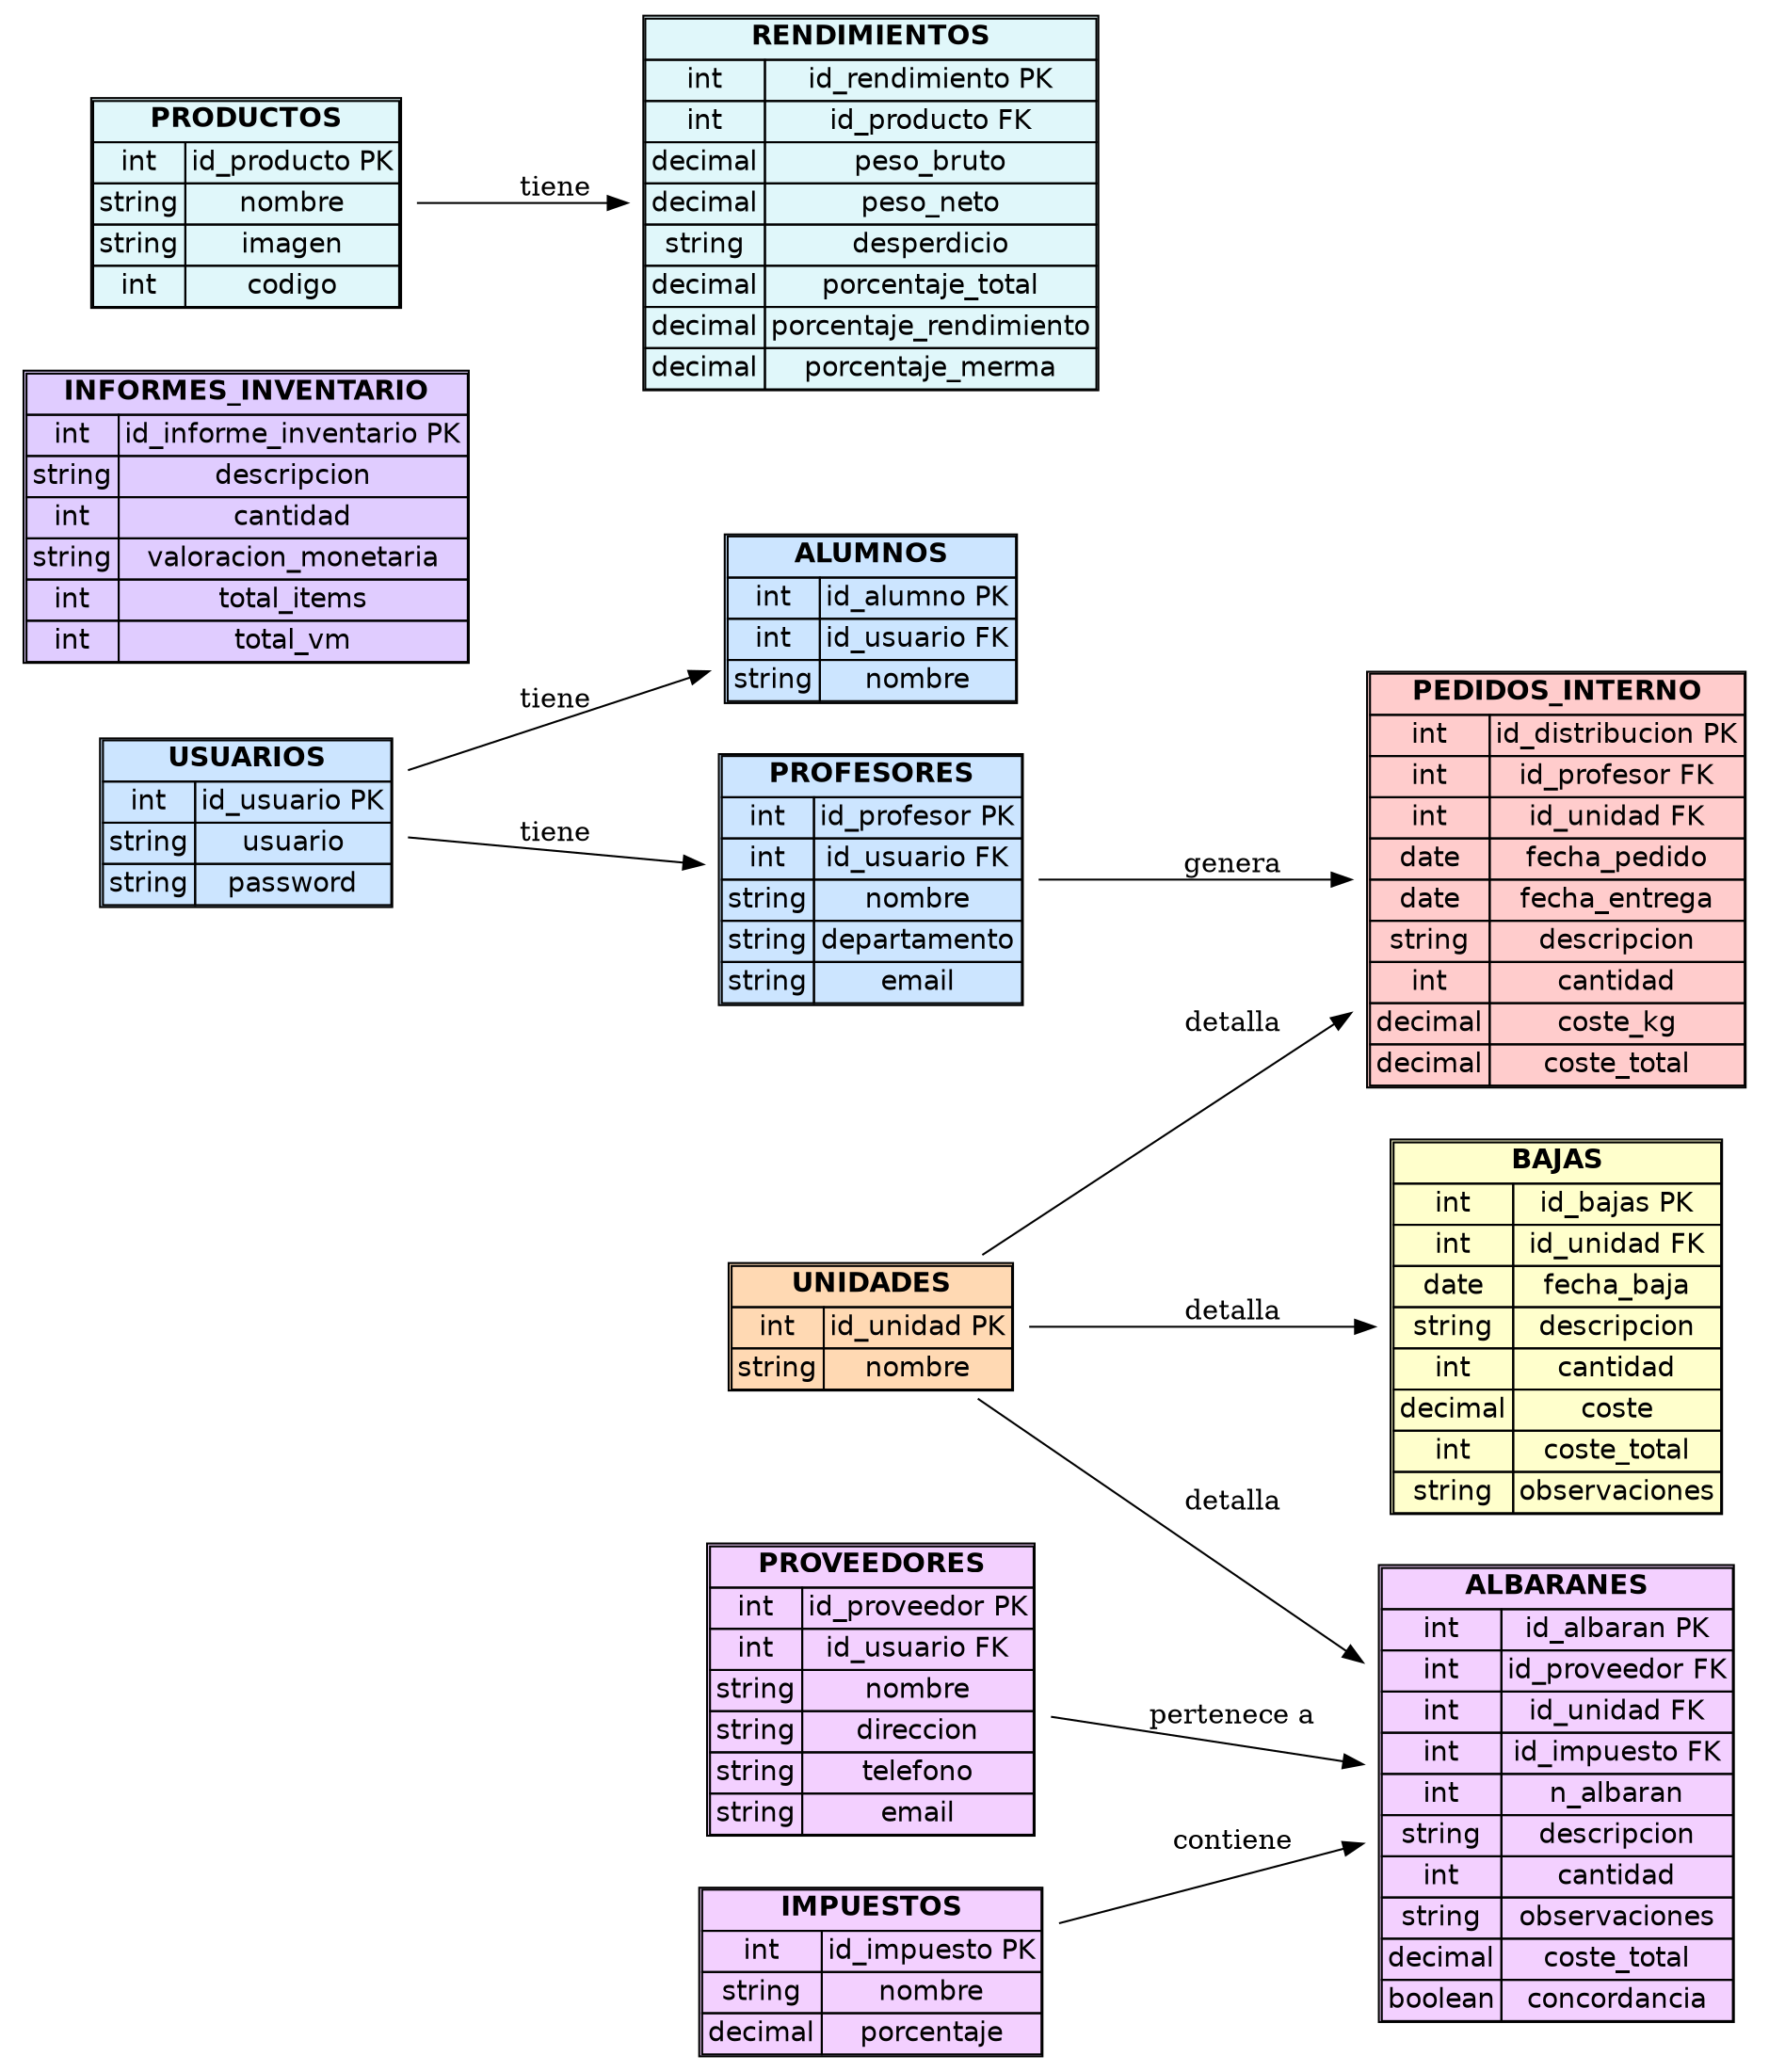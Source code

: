 digraph ER {
    rankdir=LR;
    fontname="Helvetica";

    node [shape=plaintext fontname="Helvetica"];

    // === USUARIOS ===
    USUARIOS [label=<
        <TABLE BORDER="1" CELLBORDER="1" CELLSPACING="0" BGCOLOR="#cce5ff">
        <TR><TD COLSPAN="2"><B>USUARIOS</B></TD></TR>
        <TR><TD>int</TD><TD>id_usuario PK</TD></TR>
        <TR><TD>string</TD><TD>usuario</TD></TR>
        <TR><TD>string</TD><TD>password</TD></TR>
        </TABLE>
    >];

    ALUMNOS [label=<
        <TABLE BORDER="1" CELLBORDER="1" CELLSPACING="0" BGCOLOR="#cce5ff">
        <TR><TD COLSPAN="2"><B>ALUMNOS</B></TD></TR>
        <TR><TD>int</TD><TD>id_alumno PK</TD></TR>
        <TR><TD>int</TD><TD>id_usuario FK</TD></TR>
        <TR><TD>string</TD><TD>nombre</TD></TR>
        </TABLE>
    >];

    PROFESORES [label=<
        <TABLE BORDER="1" CELLBORDER="1" CELLSPACING="0" BGCOLOR="#cce5ff">
        <TR><TD COLSPAN="2"><B>PROFESORES</B></TD></TR>
        <TR><TD>int</TD><TD>id_profesor PK</TD></TR>
        <TR><TD>int</TD><TD>id_usuario FK</TD></TR>
        <TR><TD>string</TD><TD>nombre</TD></TR>
        <TR><TD>string</TD><TD>departamento</TD></TR>
        <TR><TD>string</TD><TD>email</TD></TR>
        </TABLE>
    >];

    // === PROVEEDORES / ALBARANES / IMPUESTOS ===
    PROVEEDORES [label=<
        <TABLE BORDER="1" CELLBORDER="1" CELLSPACING="0" BGCOLOR="#f3d0ff">
        <TR><TD COLSPAN="2"><B>PROVEEDORES</B></TD></TR>
        <TR><TD>int</TD><TD>id_proveedor PK</TD></TR>
        <TR><TD>int</TD><TD>id_usuario FK</TD></TR>
        <TR><TD>string</TD><TD>nombre</TD></TR>
        <TR><TD>string</TD><TD>direccion</TD></TR>
        <TR><TD>string</TD><TD>telefono</TD></TR>
        <TR><TD>string</TD><TD>email</TD></TR>
        </TABLE>
    >];

    ALBARANES [label=<
        <TABLE BORDER="1" CELLBORDER="1" CELLSPACING="0" BGCOLOR="#f3d0ff">
        <TR><TD COLSPAN="2"><B>ALBARANES</B></TD></TR>
        <TR><TD>int</TD><TD>id_albaran PK</TD></TR>
        <TR><TD>int</TD><TD>id_proveedor FK</TD></TR>
        <TR><TD>int</TD><TD>id_unidad FK</TD></TR>
        <TR><TD>int</TD><TD>id_impuesto FK</TD></TR>
        <TR><TD>int</TD><TD>n_albaran</TD></TR>
        <TR><TD>string</TD><TD>descripcion</TD></TR>
        <TR><TD>int</TD><TD>cantidad</TD></TR>
        <TR><TD>string</TD><TD>observaciones</TD></TR>
        <TR><TD>decimal</TD><TD>coste_total</TD></TR>
        <TR><TD>boolean</TD><TD>concordancia</TD></TR>
        </TABLE>
    >];

    IMPUESTOS [label=<
        <TABLE BORDER="1" CELLBORDER="1" CELLSPACING="0" BGCOLOR="#f3d0ff">
        <TR><TD COLSPAN="2"><B>IMPUESTOS</B></TD></TR>
        <TR><TD>int</TD><TD>id_impuesto PK</TD></TR>
        <TR><TD>string</TD><TD>nombre</TD></TR>
        <TR><TD>decimal</TD><TD>porcentaje</TD></TR>
        </TABLE>
    >];

    UNIDADES [label=<
        <TABLE BORDER="1" CELLBORDER="1" CELLSPACING="0" BGCOLOR="#ffd9b3">
        <TR><TD COLSPAN="2"><B>UNIDADES</B></TD></TR>
        <TR><TD>int</TD><TD>id_unidad PK</TD></TR>
        <TR><TD>string</TD><TD>nombre</TD></TR>
        </TABLE>
    >];

    // === PEDIDOS / BAJAS ===
    PEDIDOS_INTERNO [label=<
        <TABLE BORDER="1" CELLBORDER="1" CELLSPACING="0" BGCOLOR="#ffcccc">
        <TR><TD COLSPAN="2"><B>PEDIDOS_INTERNO</B></TD></TR>
        <TR><TD>int</TD><TD>id_distribucion PK</TD></TR>
        <TR><TD>int</TD><TD>id_profesor FK</TD></TR>
        <TR><TD>int</TD><TD>id_unidad FK</TD></TR>
        <TR><TD>date</TD><TD>fecha_pedido</TD></TR>
        <TR><TD>date</TD><TD>fecha_entrega</TD></TR>
        <TR><TD>string</TD><TD>descripcion</TD></TR>
        <TR><TD>int</TD><TD>cantidad</TD></TR>
        <TR><TD>decimal</TD><TD>coste_kg</TD></TR>
        <TR><TD>decimal</TD><TD>coste_total</TD></TR>
        </TABLE>
    >];

    BAJAS [label=<
        <TABLE BORDER="1" CELLBORDER="1" CELLSPACING="0" BGCOLOR="#ffffcc">
        <TR><TD COLSPAN="2"><B>BAJAS</B></TD></TR>
        <TR><TD>int</TD><TD>id_bajas PK</TD></TR>
        <TR><TD>int</TD><TD>id_unidad FK</TD></TR>
        <TR><TD>date</TD><TD>fecha_baja</TD></TR>
        <TR><TD>string</TD><TD>descripcion</TD></TR>
        <TR><TD>int</TD><TD>cantidad</TD></TR>
        <TR><TD>decimal</TD><TD>coste</TD></TR>
        <TR><TD>int</TD><TD>coste_total</TD></TR>
        <TR><TD>string</TD><TD>observaciones</TD></TR>
        </TABLE>
    >];

    // === INVENTARIO / PRODUCTOS ===
    INFORMES_INVENTARIO [label=<
        <TABLE BORDER="1" CELLBORDER="1" CELLSPACING="0" BGCOLOR="#e0ccff">
        <TR><TD COLSPAN="2"><B>INFORMES_INVENTARIO</B></TD></TR>
        <TR><TD>int</TD><TD>id_informe_inventario PK</TD></TR>
        <TR><TD>string</TD><TD>descripcion</TD></TR>
        <TR><TD>int</TD><TD>cantidad</TD></TR>
        <TR><TD>string</TD><TD>valoracion_monetaria</TD></TR>
        <TR><TD>int</TD><TD>total_items</TD></TR>
        <TR><TD>int</TD><TD>total_vm</TD></TR>
        </TABLE>
    >];

    PRODUCTOS [label=<
        <TABLE BORDER="1" CELLBORDER="1" CELLSPACING="0" BGCOLOR="#e0f7fa">
        <TR><TD COLSPAN="2"><B>PRODUCTOS</B></TD></TR>
        <TR><TD>int</TD><TD>id_producto PK</TD></TR>
        <TR><TD>string</TD><TD>nombre</TD></TR>
        <TR><TD>string</TD><TD>imagen</TD></TR>
        <TR><TD>int</TD><TD>codigo</TD></TR>
        </TABLE>
    >];

    RENDIMIENTOS [label=<
        <TABLE BORDER="1" CELLBORDER="1" CELLSPACING="0" BGCOLOR="#e0f7fa">
        <TR><TD COLSPAN="2"><B>RENDIMIENTOS</B></TD></TR>
        <TR><TD>int</TD><TD>id_rendimiento PK</TD></TR>
        <TR><TD>int</TD><TD>id_producto FK</TD></TR>
        <TR><TD>decimal</TD><TD>peso_bruto</TD></TR>
        <TR><TD>decimal</TD><TD>peso_neto</TD></TR>
        <TR><TD>string</TD><TD>desperdicio</TD></TR>
        <TR><TD>decimal</TD><TD>porcentaje_total</TD></TR>
        <TR><TD>decimal</TD><TD>porcentaje_rendimiento</TD></TR>
        <TR><TD>decimal</TD><TD>porcentaje_merma</TD></TR>
        </TABLE>
    >];

    // === RELACIONES ===
    USUARIOS -> ALUMNOS [label="tiene"];
    USUARIOS -> PROFESORES [label="tiene"];
    PROVEEDORES -> ALBARANES [label="pertenece a"];
    UNIDADES -> ALBARANES [label="detalla"];
    IMPUESTOS -> ALBARANES [label="contiene"];
    PROFESORES -> PEDIDOS_INTERNO [label="genera"];
    UNIDADES -> PEDIDOS_INTERNO [label="detalla"];
    UNIDADES -> BAJAS [label="detalla"];
    PRODUCTOS -> RENDIMIENTOS [label="tiene"];
}

